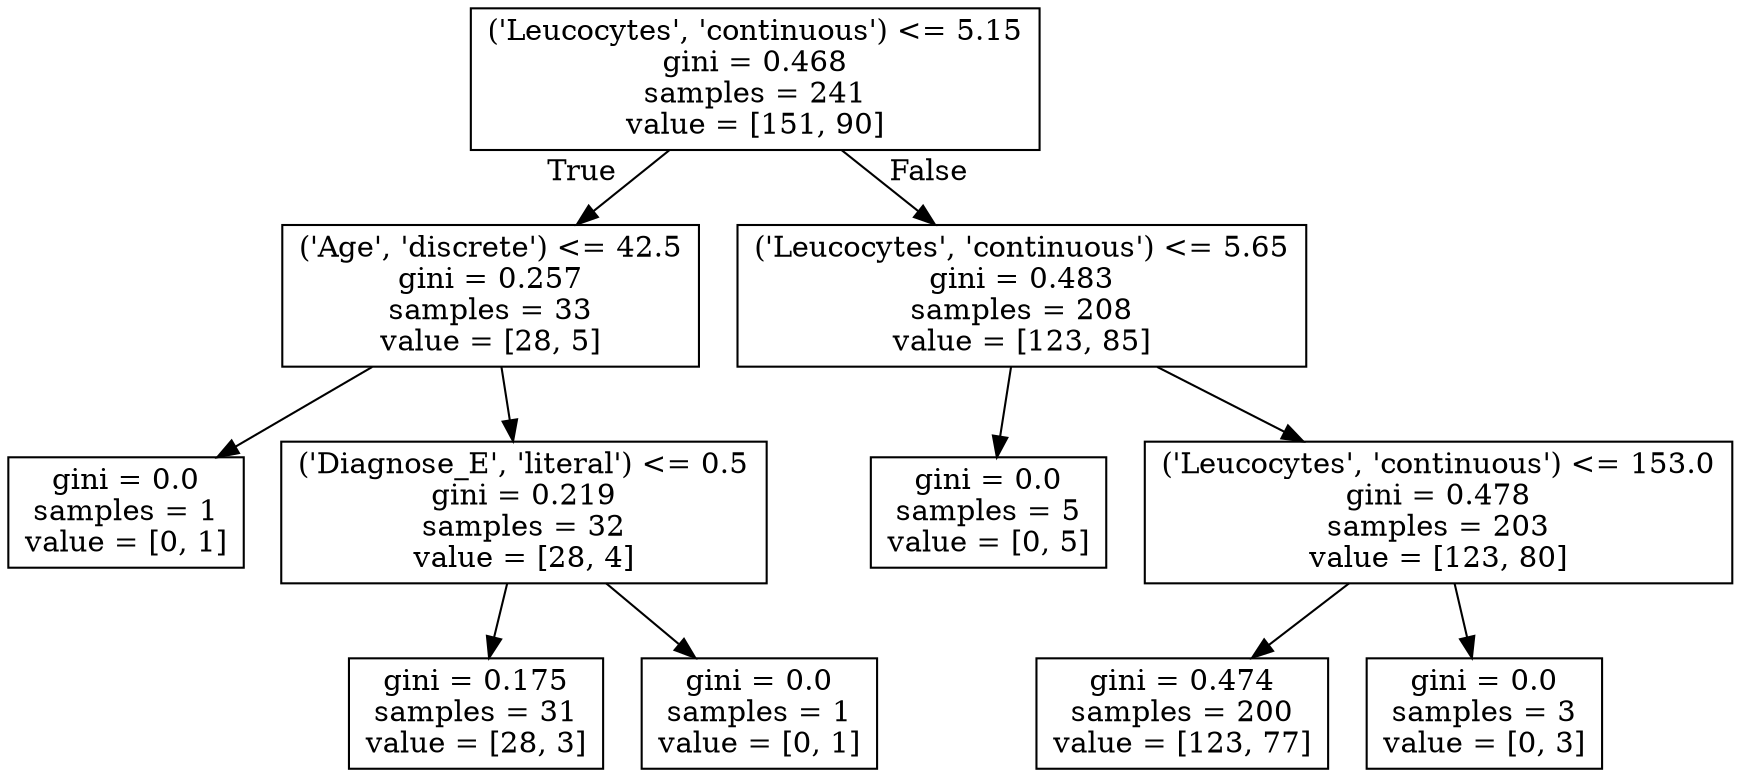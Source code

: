 digraph Tree {
node [shape=box] ;
0 [label="('Leucocytes', 'continuous') <= 5.15\ngini = 0.468\nsamples = 241\nvalue = [151, 90]"] ;
1 [label="('Age', 'discrete') <= 42.5\ngini = 0.257\nsamples = 33\nvalue = [28, 5]"] ;
0 -> 1 [labeldistance=2.5, labelangle=45, headlabel="True"] ;
2 [label="gini = 0.0\nsamples = 1\nvalue = [0, 1]"] ;
1 -> 2 ;
3 [label="('Diagnose_E', 'literal') <= 0.5\ngini = 0.219\nsamples = 32\nvalue = [28, 4]"] ;
1 -> 3 ;
4 [label="gini = 0.175\nsamples = 31\nvalue = [28, 3]"] ;
3 -> 4 ;
5 [label="gini = 0.0\nsamples = 1\nvalue = [0, 1]"] ;
3 -> 5 ;
6 [label="('Leucocytes', 'continuous') <= 5.65\ngini = 0.483\nsamples = 208\nvalue = [123, 85]"] ;
0 -> 6 [labeldistance=2.5, labelangle=-45, headlabel="False"] ;
7 [label="gini = 0.0\nsamples = 5\nvalue = [0, 5]"] ;
6 -> 7 ;
8 [label="('Leucocytes', 'continuous') <= 153.0\ngini = 0.478\nsamples = 203\nvalue = [123, 80]"] ;
6 -> 8 ;
9 [label="gini = 0.474\nsamples = 200\nvalue = [123, 77]"] ;
8 -> 9 ;
10 [label="gini = 0.0\nsamples = 3\nvalue = [0, 3]"] ;
8 -> 10 ;
}